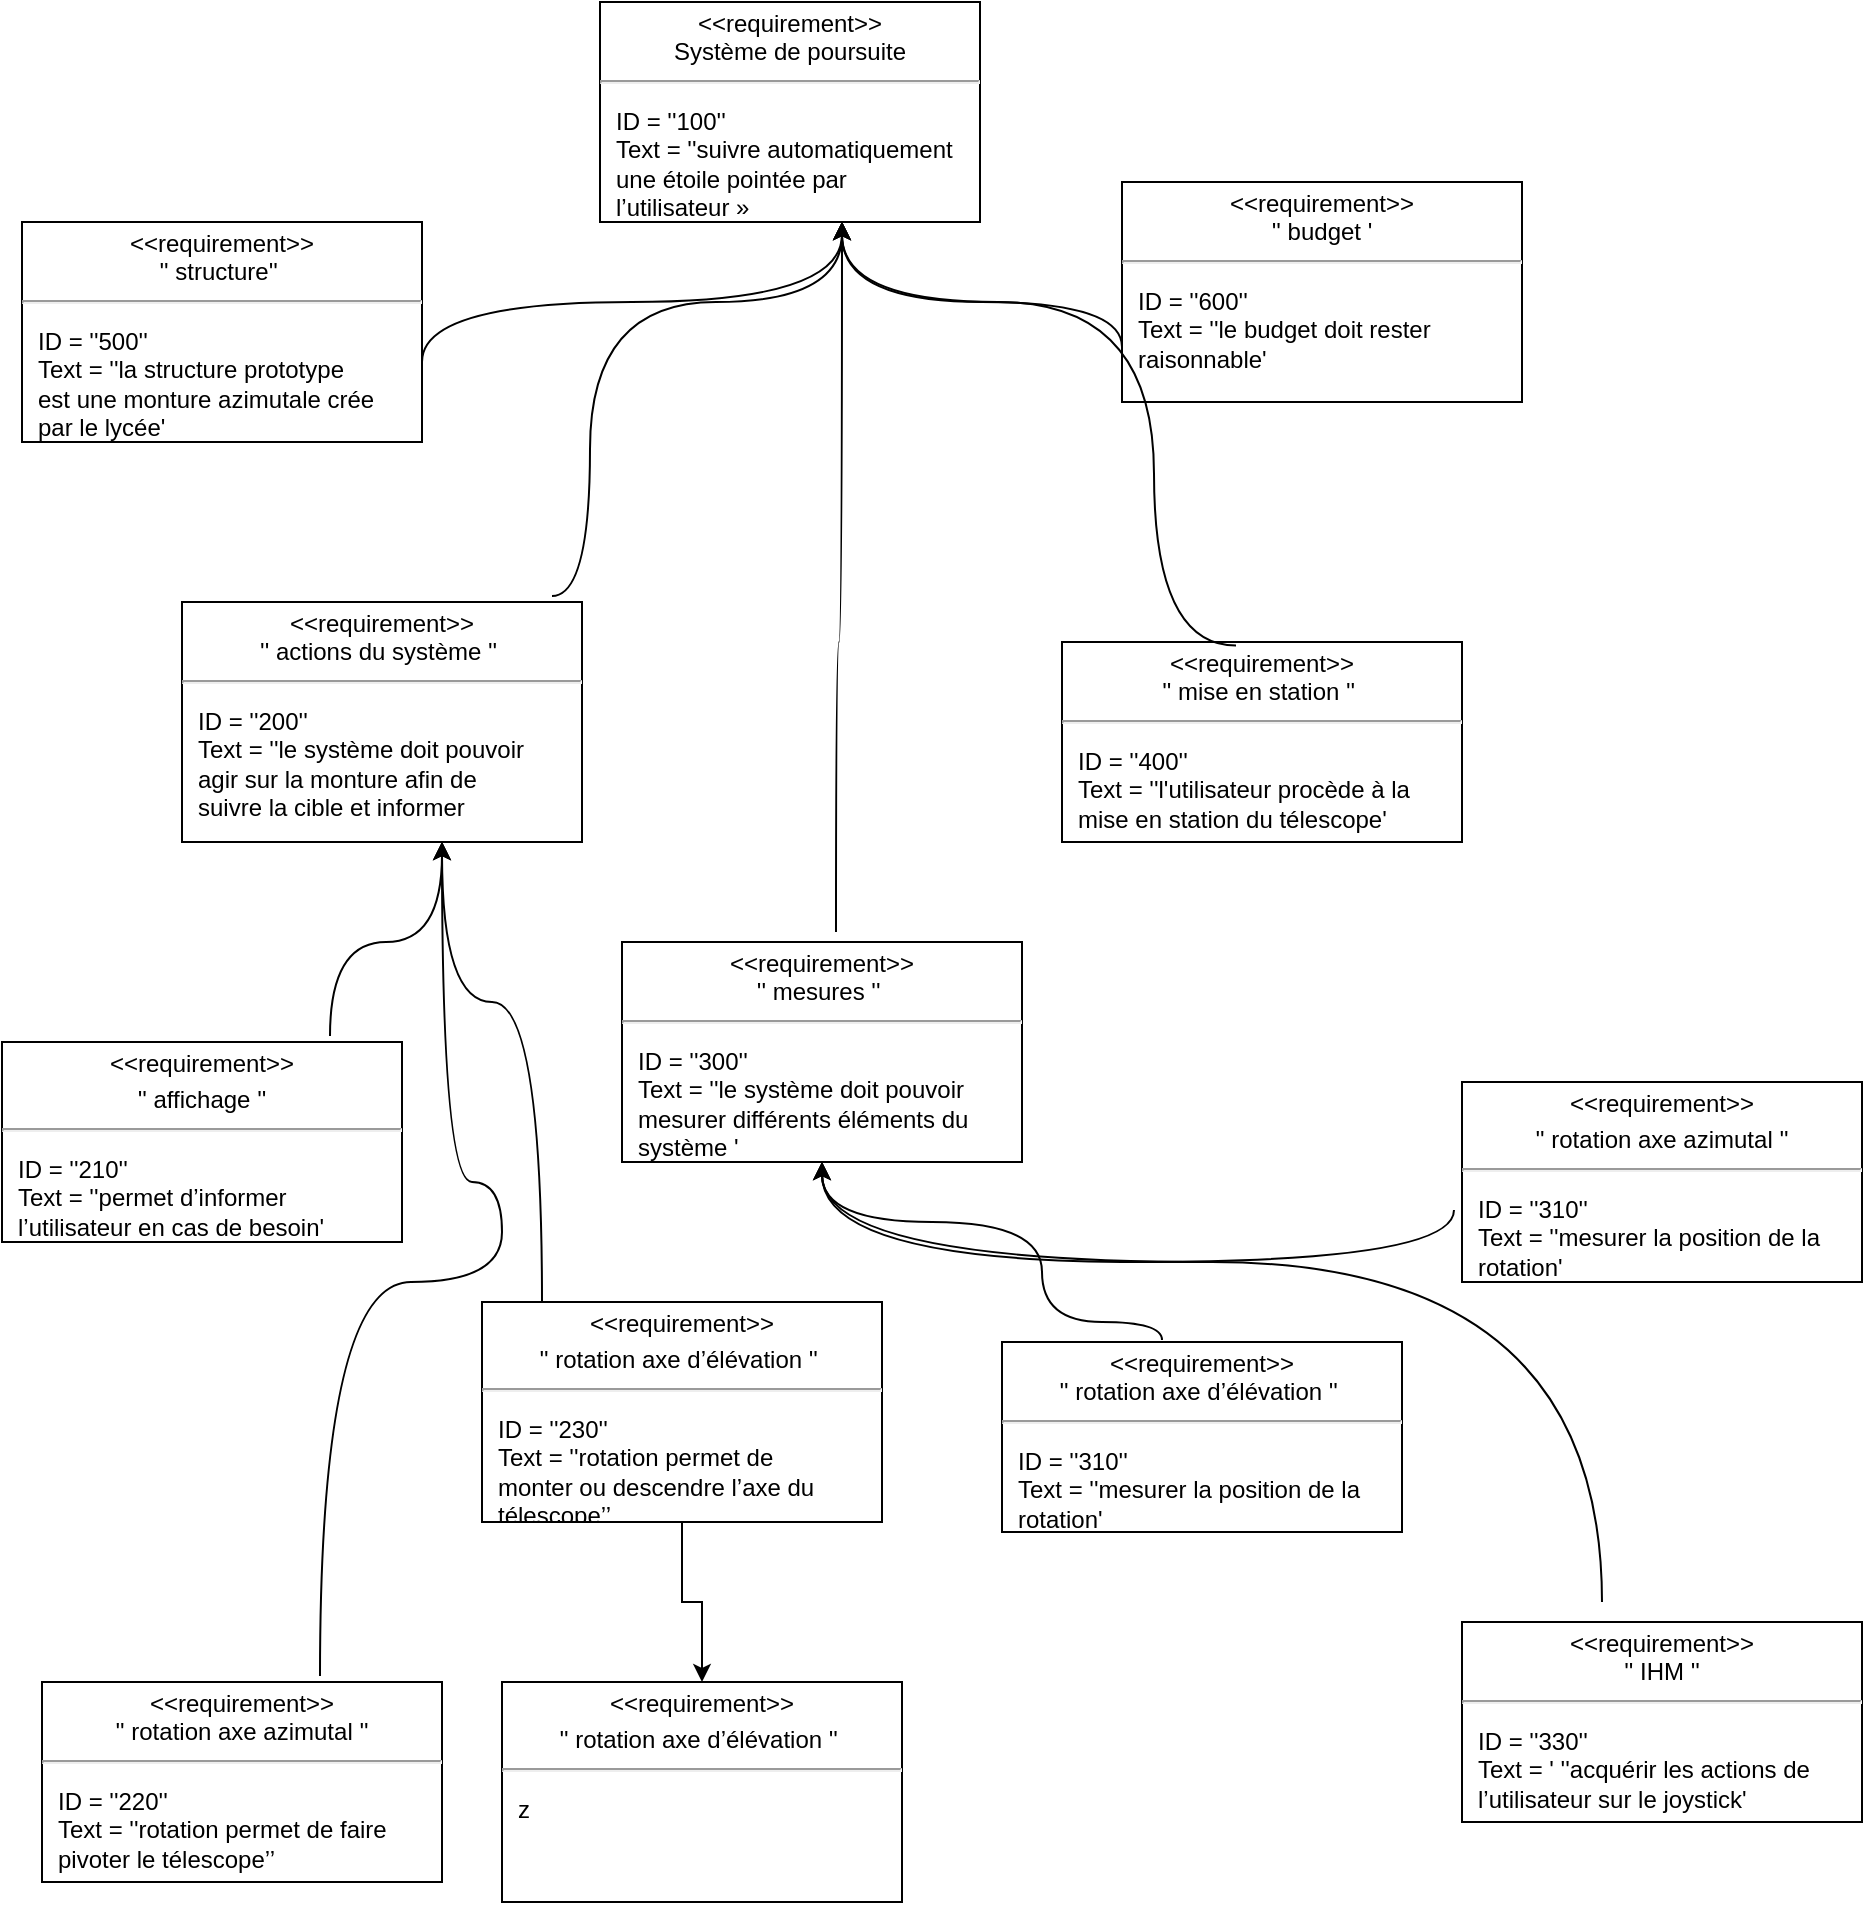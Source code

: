 <mxfile version="14.6.10" type="device"><diagram id="KDSXQAHsjoH9I4Q0anrt" name="Page-1"><mxGraphModel dx="1422" dy="762" grid="1" gridSize="10" guides="1" tooltips="1" connect="1" arrows="1" fold="1" page="1" pageScale="1" pageWidth="827" pageHeight="1169" math="0" shadow="0"><root><mxCell id="0"/><mxCell id="1" parent="0"/><mxCell id="b0F_jZGBAfwfjBuYmoRG-4" value="&lt;p style=&quot;margin: 0px ; margin-top: 4px ; text-align: center&quot;&gt;&amp;lt;&amp;lt;requirement&amp;gt;&amp;gt;&lt;br&gt;Système de poursuite&lt;br&gt;&lt;/p&gt;&lt;hr&gt;&lt;p&gt;&lt;/p&gt;&lt;p style=&quot;margin: 0px ; margin-left: 8px ; text-align: left&quot;&gt;ID = ''100''&lt;br/&gt;Text = ''suivre automatiquement&lt;br/&gt;une étoile pointée par&lt;br/&gt;l’utilisateur »&lt;br&gt;&lt;/p&gt;" style="shape=rect;overflow=fill;html=1;whiteSpace=wrap;align=center;" vertex="1" parent="1"><mxGeometry x="319" y="30" width="190" height="110" as="geometry"/></mxCell><mxCell id="b0F_jZGBAfwfjBuYmoRG-5" value="&lt;p style=&quot;margin: 0px ; margin-top: 4px ; text-align: center&quot;&gt;&amp;lt;&amp;lt;requirement&amp;gt;&amp;gt;&lt;br&gt;'' structure''&amp;nbsp;&lt;br&gt;&lt;/p&gt;&lt;hr&gt;&lt;p&gt;&lt;/p&gt;&lt;p style=&quot;margin: 0px ; margin-left: 8px ; text-align: left&quot;&gt;ID = ''500''&lt;br/&gt;Text = ''la structure prototype&lt;br/&gt;est une monture azimutale crée&lt;br/&gt;par le lycée'&amp;nbsp;&lt;br&gt;&lt;br&gt;&lt;/p&gt;" style="shape=rect;overflow=fill;html=1;whiteSpace=wrap;align=center;" vertex="1" parent="1"><mxGeometry x="30" y="140" width="200" height="110" as="geometry"/></mxCell><mxCell id="b0F_jZGBAfwfjBuYmoRG-7" value="" style="curved=1;endArrow=classic;html=1;rounded=0;edgeStyle=orthogonalEdgeStyle;exitX=1;exitY=0.636;exitDx=0;exitDy=0;exitPerimeter=0;" edge="1" parent="1" source="b0F_jZGBAfwfjBuYmoRG-5"><mxGeometry width="50" height="50" relative="1" as="geometry"><mxPoint x="390" y="180" as="sourcePoint"/><mxPoint x="440" y="140" as="targetPoint"/><Array as="points"><mxPoint x="230" y="180"/><mxPoint x="440" y="180"/></Array></mxGeometry></mxCell><mxCell id="b0F_jZGBAfwfjBuYmoRG-8" value="&lt;p style=&quot;margin: 0px ; margin-top: 4px ; text-align: center&quot;&gt;&amp;lt;&amp;lt;requirement&amp;gt;&amp;gt;&lt;br&gt;'' budget '&lt;br&gt;&lt;/p&gt;&lt;hr&gt;&lt;p&gt;&lt;/p&gt;&lt;p style=&quot;margin: 0px ; margin-left: 8px ; text-align: left&quot;&gt;ID = ''600''&lt;br/&gt;Text = ''le budget doit rester&lt;br/&gt;raisonnable'&amp;nbsp;&lt;br&gt;&lt;/p&gt;" style="shape=rect;overflow=fill;html=1;whiteSpace=wrap;align=center;" vertex="1" parent="1"><mxGeometry x="580" y="120" width="200" height="110" as="geometry"/></mxCell><mxCell id="b0F_jZGBAfwfjBuYmoRG-11" value="" style="curved=1;endArrow=classic;html=1;rounded=0;edgeStyle=orthogonalEdgeStyle;exitX=0;exitY=0.75;exitDx=0;exitDy=0;" edge="1" parent="1" source="b0F_jZGBAfwfjBuYmoRG-8"><mxGeometry width="50" height="50" relative="1" as="geometry"><mxPoint x="390" y="180" as="sourcePoint"/><mxPoint x="440" y="140" as="targetPoint"/><Array as="points"><mxPoint x="580" y="180"/><mxPoint x="440" y="180"/></Array></mxGeometry></mxCell><mxCell id="b0F_jZGBAfwfjBuYmoRG-12" value="&lt;p style=&quot;margin: 0px ; margin-top: 4px ; text-align: center&quot;&gt;&amp;lt;&amp;lt;requirement&amp;gt;&amp;gt;&lt;br&gt;'' actions du système ''&amp;nbsp;&lt;br&gt;&lt;/p&gt;&lt;hr&gt;&lt;p&gt;&lt;/p&gt;&lt;p style=&quot;margin: 0px ; margin-left: 8px ; text-align: left&quot;&gt;ID = ''200''&lt;br/&gt;Text = ''le système doit pouvoir&lt;br/&gt;agir sur la monture afin de&lt;br/&gt;suivre la cible et informer&lt;br&gt;&lt;/p&gt;" style="shape=rect;overflow=fill;html=1;whiteSpace=wrap;align=center;" vertex="1" parent="1"><mxGeometry x="110" y="330" width="200" height="120" as="geometry"/></mxCell><mxCell id="b0F_jZGBAfwfjBuYmoRG-15" value="" style="curved=1;endArrow=classic;html=1;rounded=0;edgeStyle=orthogonalEdgeStyle;exitX=0.925;exitY=-0.025;exitDx=0;exitDy=0;exitPerimeter=0;" edge="1" parent="1" source="b0F_jZGBAfwfjBuYmoRG-12"><mxGeometry width="50" height="50" relative="1" as="geometry"><mxPoint x="314" y="375" as="sourcePoint"/><mxPoint x="440" y="140" as="targetPoint"/><Array as="points"><mxPoint x="314" y="327"/><mxPoint x="314" y="180"/><mxPoint x="440" y="180"/></Array></mxGeometry></mxCell><mxCell id="b0F_jZGBAfwfjBuYmoRG-16" value="&lt;p style=&quot;margin: 0px ; margin-top: 4px ; text-align: center&quot;&gt;&amp;lt;&amp;lt;requirement&amp;gt;&amp;gt;&lt;br&gt;'' mise en station ''&amp;nbsp;&lt;br&gt;&lt;/p&gt;&lt;hr&gt;&lt;p&gt;&lt;/p&gt;&lt;p style=&quot;margin: 0px ; margin-left: 8px ; text-align: left&quot;&gt;ID = ''400''&lt;br/&gt;Text = ''l'utilisateur procède à la&lt;br/&gt;mise en station du télescope'&amp;nbsp;&lt;br&gt;&lt;/p&gt;" style="shape=rect;overflow=fill;html=1;whiteSpace=wrap;align=center;" vertex="1" parent="1"><mxGeometry x="550" y="350" width="200" height="100" as="geometry"/></mxCell><mxCell id="b0F_jZGBAfwfjBuYmoRG-17" value="" style="curved=1;endArrow=classic;html=1;rounded=0;edgeStyle=orthogonalEdgeStyle;exitX=0.435;exitY=0.018;exitDx=0;exitDy=0;exitPerimeter=0;" edge="1" parent="1" source="b0F_jZGBAfwfjBuYmoRG-16"><mxGeometry width="50" height="50" relative="1" as="geometry"><mxPoint x="390" y="180" as="sourcePoint"/><mxPoint x="440" y="140" as="targetPoint"/><Array as="points"><mxPoint x="596" y="180"/><mxPoint x="440" y="180"/></Array></mxGeometry></mxCell><mxCell id="b0F_jZGBAfwfjBuYmoRG-18" value="&lt;p style=&quot;margin: 0px ; margin-top: 4px ; text-align: center&quot;&gt;&amp;lt;&amp;lt;requirement&amp;gt;&amp;gt;&lt;br&gt;'' mesures ''&amp;nbsp;&lt;br&gt;&lt;/p&gt;&lt;hr&gt;&lt;p&gt;&lt;/p&gt;&lt;p style=&quot;margin: 0px ; margin-left: 8px ; text-align: left&quot;&gt;ID = ''300''&lt;br/&gt;Text = ''le système doit pouvoir&lt;br/&gt;mesurer différents éléments du&lt;br/&gt;système '&lt;br&gt;&lt;/p&gt;" style="shape=rect;overflow=fill;html=1;whiteSpace=wrap;align=center;" vertex="1" parent="1"><mxGeometry x="330" y="500" width="200" height="110" as="geometry"/></mxCell><mxCell id="b0F_jZGBAfwfjBuYmoRG-20" value="" style="curved=1;endArrow=classic;html=1;rounded=0;edgeStyle=orthogonalEdgeStyle;exitX=0.535;exitY=-0.045;exitDx=0;exitDy=0;exitPerimeter=0;" edge="1" parent="1" source="b0F_jZGBAfwfjBuYmoRG-18"><mxGeometry width="50" height="50" relative="1" as="geometry"><mxPoint x="390" y="350" as="sourcePoint"/><mxPoint x="440" y="140" as="targetPoint"/><Array as="points"><mxPoint x="437" y="350"/><mxPoint x="440" y="350"/></Array></mxGeometry></mxCell><mxCell id="b0F_jZGBAfwfjBuYmoRG-21" value="&lt;p style=&quot;margin: 0px ; margin-top: 4px ; text-align: center&quot;&gt;&amp;lt;&amp;lt;requirement&amp;gt;&amp;gt;&lt;br&gt;&lt;/p&gt;&lt;p style=&quot;margin: 0px ; margin-top: 4px ; text-align: center&quot;&gt;'' affichage ''&lt;br&gt;&lt;/p&gt;&lt;hr&gt;&lt;p&gt;&lt;/p&gt;&lt;p style=&quot;margin: 0px ; margin-left: 8px ; text-align: left&quot;&gt;ID = ''210''&lt;br/&gt;Text = ''permet d’informer&lt;br/&gt;l’utilisateur en cas de besoin'&amp;nbsp;&lt;br&gt;&lt;/p&gt;" style="shape=rect;overflow=fill;html=1;whiteSpace=wrap;align=center;" vertex="1" parent="1"><mxGeometry x="20" y="550" width="200" height="100" as="geometry"/></mxCell><mxCell id="b0F_jZGBAfwfjBuYmoRG-42" value="" style="edgeStyle=orthogonalEdgeStyle;rounded=0;orthogonalLoop=1;jettySize=auto;html=1;" edge="1" parent="1" source="b0F_jZGBAfwfjBuYmoRG-22" target="b0F_jZGBAfwfjBuYmoRG-41"><mxGeometry relative="1" as="geometry"/></mxCell><mxCell id="b0F_jZGBAfwfjBuYmoRG-22" value="&lt;p style=&quot;margin: 0px ; margin-top: 4px ; text-align: center&quot;&gt;&amp;lt;&amp;lt;requirement&amp;gt;&amp;gt;&lt;br&gt;&lt;/p&gt;&lt;p style=&quot;margin: 0px ; margin-top: 4px ; text-align: center&quot;&gt;'' rotation axe d’élévation ''&amp;nbsp;&lt;br&gt;&lt;/p&gt;&lt;hr&gt;&lt;p&gt;&lt;/p&gt;&lt;p style=&quot;margin: 0px ; margin-left: 8px ; text-align: left&quot;&gt;ID = ''230''&lt;br/&gt;Text = ''rotation permet de&lt;br/&gt;monter ou descendre l’axe du&lt;br/&gt;télescope’’&amp;nbsp;&lt;br&gt;&lt;/p&gt;" style="shape=rect;overflow=fill;html=1;whiteSpace=wrap;align=center;" vertex="1" parent="1"><mxGeometry x="260" y="680" width="200" height="110" as="geometry"/></mxCell><mxCell id="b0F_jZGBAfwfjBuYmoRG-23" value="&lt;p style=&quot;margin: 0px ; margin-top: 4px ; text-align: center&quot;&gt;&amp;lt;&amp;lt;requirement&amp;gt;&amp;gt;&lt;br&gt;'' rotation axe azimutal ''&lt;br&gt;&lt;/p&gt;&lt;hr&gt;&lt;p&gt;&lt;/p&gt;&lt;p style=&quot;margin: 0px ; margin-left: 8px ; text-align: left&quot;&gt;ID = ''220''&lt;br/&gt;Text = ''rotation permet de faire&lt;br/&gt;pivoter le télescope’’&amp;nbsp;&lt;br&gt;&lt;/p&gt;" style="shape=rect;overflow=fill;html=1;whiteSpace=wrap;align=center;" vertex="1" parent="1"><mxGeometry x="40" y="870" width="200" height="100" as="geometry"/></mxCell><mxCell id="b0F_jZGBAfwfjBuYmoRG-24" value="&lt;p style=&quot;margin: 0px ; margin-top: 4px ; text-align: center&quot;&gt;&amp;lt;&amp;lt;requirement&amp;gt;&amp;gt;&lt;br&gt;&lt;/p&gt;&lt;p style=&quot;margin: 0px ; margin-top: 4px ; text-align: center&quot;&gt;'' rotation axe azimutal ''&lt;br&gt;&lt;/p&gt;&lt;hr&gt;&lt;p&gt;&lt;/p&gt;&lt;p style=&quot;margin: 0px ; margin-left: 8px ; text-align: left&quot;&gt;ID = ''310''&lt;br/&gt;Text = ''mesurer la position de la&lt;br/&gt;rotation'&lt;br&gt;&lt;/p&gt;" style="shape=rect;overflow=fill;html=1;whiteSpace=wrap;align=center;" vertex="1" parent="1"><mxGeometry x="750" y="570" width="200" height="100" as="geometry"/></mxCell><mxCell id="b0F_jZGBAfwfjBuYmoRG-25" value="&lt;p style=&quot;margin: 0px ; margin-top: 4px ; text-align: center&quot;&gt;&amp;lt;&amp;lt;requirement&amp;gt;&amp;gt;&lt;br&gt;'' rotation axe d’élévation ''&amp;nbsp;&lt;br&gt;&lt;/p&gt;&lt;hr&gt;&lt;p&gt;&lt;/p&gt;&lt;p style=&quot;margin: 0px ; margin-left: 8px ; text-align: left&quot;&gt;ID = ''310''&lt;br/&gt;Text = ''mesurer la position de la&lt;br/&gt;rotation'&lt;br&gt;&lt;/p&gt;" style="shape=rect;overflow=fill;html=1;whiteSpace=wrap;align=center;" vertex="1" parent="1"><mxGeometry x="520" y="700" width="200" height="95" as="geometry"/></mxCell><mxCell id="b0F_jZGBAfwfjBuYmoRG-27" value="&lt;p style=&quot;margin: 0px ; margin-top: 4px ; text-align: center&quot;&gt;&amp;lt;&amp;lt;requirement&amp;gt;&amp;gt;&lt;br&gt;'' IHM ''&lt;br&gt;&lt;/p&gt;&lt;hr&gt;&lt;p&gt;&lt;/p&gt;&lt;p style=&quot;margin: 0px ; margin-left: 8px ; text-align: left&quot;&gt;ID = ''330''&lt;br/&gt;Text = ' ''acquérir les actions de&lt;br/&gt;l’utilisateur sur le joystick'&amp;nbsp;&lt;br&gt;&lt;/p&gt;" style="shape=rect;overflow=fill;html=1;whiteSpace=wrap;align=center;" vertex="1" parent="1"><mxGeometry x="750" y="840" width="200" height="100" as="geometry"/></mxCell><mxCell id="b0F_jZGBAfwfjBuYmoRG-29" value="" style="curved=1;endArrow=classic;html=1;rounded=0;edgeStyle=orthogonalEdgeStyle;exitX=0.82;exitY=-0.03;exitDx=0;exitDy=0;exitPerimeter=0;" edge="1" parent="1" source="b0F_jZGBAfwfjBuYmoRG-21"><mxGeometry width="50" height="50" relative="1" as="geometry"><mxPoint x="180" y="540" as="sourcePoint"/><mxPoint x="240" y="450" as="targetPoint"/><Array as="points"><mxPoint x="184" y="500"/><mxPoint x="240" y="500"/></Array></mxGeometry></mxCell><mxCell id="b0F_jZGBAfwfjBuYmoRG-31" value="" style="curved=1;endArrow=classic;html=1;rounded=0;edgeStyle=orthogonalEdgeStyle;exitX=0.15;exitY=0;exitDx=0;exitDy=0;exitPerimeter=0;" edge="1" parent="1" source="b0F_jZGBAfwfjBuYmoRG-22"><mxGeometry width="50" height="50" relative="1" as="geometry"><mxPoint x="240" y="530" as="sourcePoint"/><mxPoint x="240" y="450" as="targetPoint"/><Array as="points"><mxPoint x="290" y="530"/><mxPoint x="240" y="530"/></Array></mxGeometry></mxCell><mxCell id="b0F_jZGBAfwfjBuYmoRG-32" value="" style="curved=1;endArrow=classic;html=1;rounded=0;edgeStyle=orthogonalEdgeStyle;exitX=0.695;exitY=-0.03;exitDx=0;exitDy=0;exitPerimeter=0;" edge="1" parent="1" source="b0F_jZGBAfwfjBuYmoRG-23"><mxGeometry width="50" height="50" relative="1" as="geometry"><mxPoint x="390" y="670" as="sourcePoint"/><mxPoint x="240" y="450" as="targetPoint"/><Array as="points"><mxPoint x="179" y="670"/><mxPoint x="270" y="670"/><mxPoint x="270" y="620"/><mxPoint x="240" y="620"/></Array></mxGeometry></mxCell><mxCell id="b0F_jZGBAfwfjBuYmoRG-35" value="" style="curved=1;endArrow=classic;html=1;rounded=0;edgeStyle=orthogonalEdgeStyle;exitX=0.4;exitY=-0.011;exitDx=0;exitDy=0;exitPerimeter=0;" edge="1" parent="1" source="b0F_jZGBAfwfjBuYmoRG-25" target="b0F_jZGBAfwfjBuYmoRG-18"><mxGeometry width="50" height="50" relative="1" as="geometry"><mxPoint x="490" y="690" as="sourcePoint"/><mxPoint x="540" y="640" as="targetPoint"/><Array as="points"><mxPoint x="600" y="690"/><mxPoint x="540" y="690"/><mxPoint x="540" y="640"/><mxPoint x="430" y="640"/></Array></mxGeometry></mxCell><mxCell id="b0F_jZGBAfwfjBuYmoRG-37" value="" style="curved=1;endArrow=classic;html=1;rounded=0;edgeStyle=orthogonalEdgeStyle;exitX=-0.02;exitY=0.64;exitDx=0;exitDy=0;exitPerimeter=0;" edge="1" parent="1" source="b0F_jZGBAfwfjBuYmoRG-24"><mxGeometry width="50" height="50" relative="1" as="geometry"><mxPoint x="380" y="660" as="sourcePoint"/><mxPoint x="430" y="610" as="targetPoint"/><Array as="points"><mxPoint x="746" y="660"/><mxPoint x="430" y="660"/></Array></mxGeometry></mxCell><mxCell id="b0F_jZGBAfwfjBuYmoRG-38" value="" style="curved=1;endArrow=classic;html=1;rounded=0;edgeStyle=orthogonalEdgeStyle;" edge="1" parent="1"><mxGeometry width="50" height="50" relative="1" as="geometry"><mxPoint x="820" y="830" as="sourcePoint"/><mxPoint x="430" y="610" as="targetPoint"/><Array as="points"><mxPoint x="430" y="660"/><mxPoint x="380" y="610"/></Array></mxGeometry></mxCell><mxCell id="b0F_jZGBAfwfjBuYmoRG-41" value="&lt;p style=&quot;margin: 0px ; margin-top: 4px ; text-align: center&quot;&gt;&amp;lt;&amp;lt;requirement&amp;gt;&amp;gt;&lt;br&gt;&lt;/p&gt;&lt;p style=&quot;margin: 0px ; margin-top: 4px ; text-align: center&quot;&gt;'' rotation axe d’élévation ''&amp;nbsp;&lt;br&gt;&lt;/p&gt;&lt;hr&gt;&lt;p&gt;&lt;/p&gt;&lt;p style=&quot;margin: 0px ; margin-left: 8px ; text-align: left&quot;&gt;z&lt;/p&gt;" style="shape=rect;overflow=fill;html=1;whiteSpace=wrap;align=center;" vertex="1" parent="1"><mxGeometry x="270" y="870" width="200" height="110" as="geometry"/></mxCell></root></mxGraphModel></diagram></mxfile>